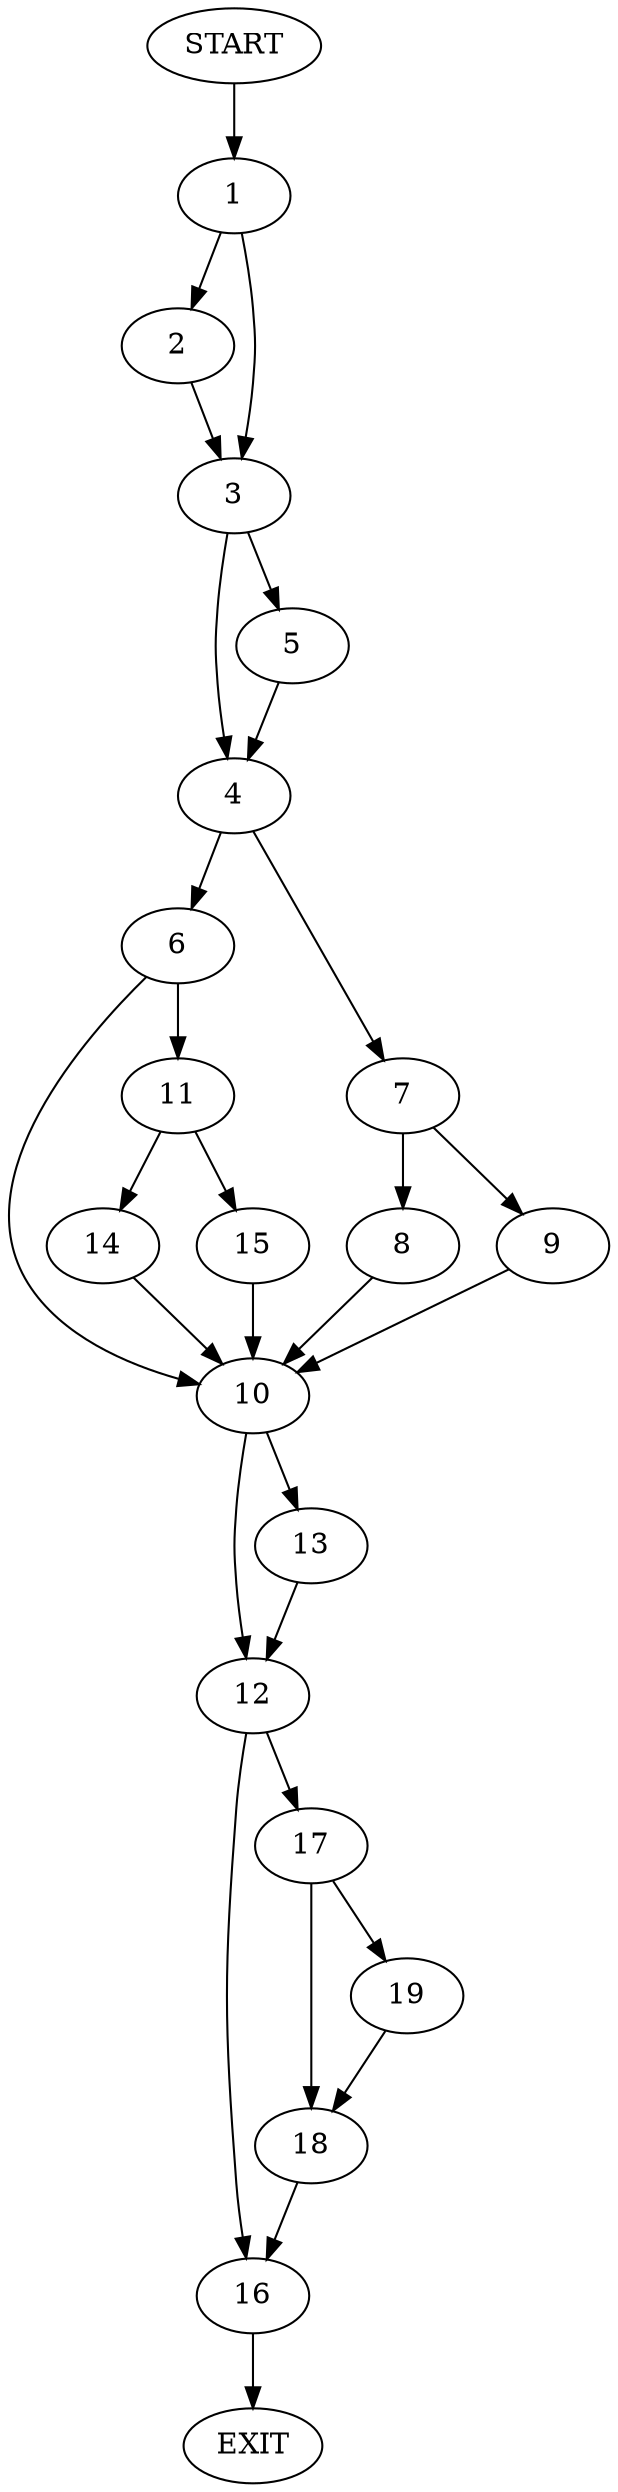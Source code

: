 digraph {
0 [label="START"]
20 [label="EXIT"]
0 -> 1
1 -> 2
1 -> 3
3 -> 4
3 -> 5
2 -> 3
4 -> 6
4 -> 7
5 -> 4
7 -> 8
7 -> 9
6 -> 10
6 -> 11
8 -> 10
9 -> 10
10 -> 12
10 -> 13
11 -> 14
11 -> 15
14 -> 10
15 -> 10
13 -> 12
12 -> 16
12 -> 17
17 -> 18
17 -> 19
16 -> 20
19 -> 18
18 -> 16
}
